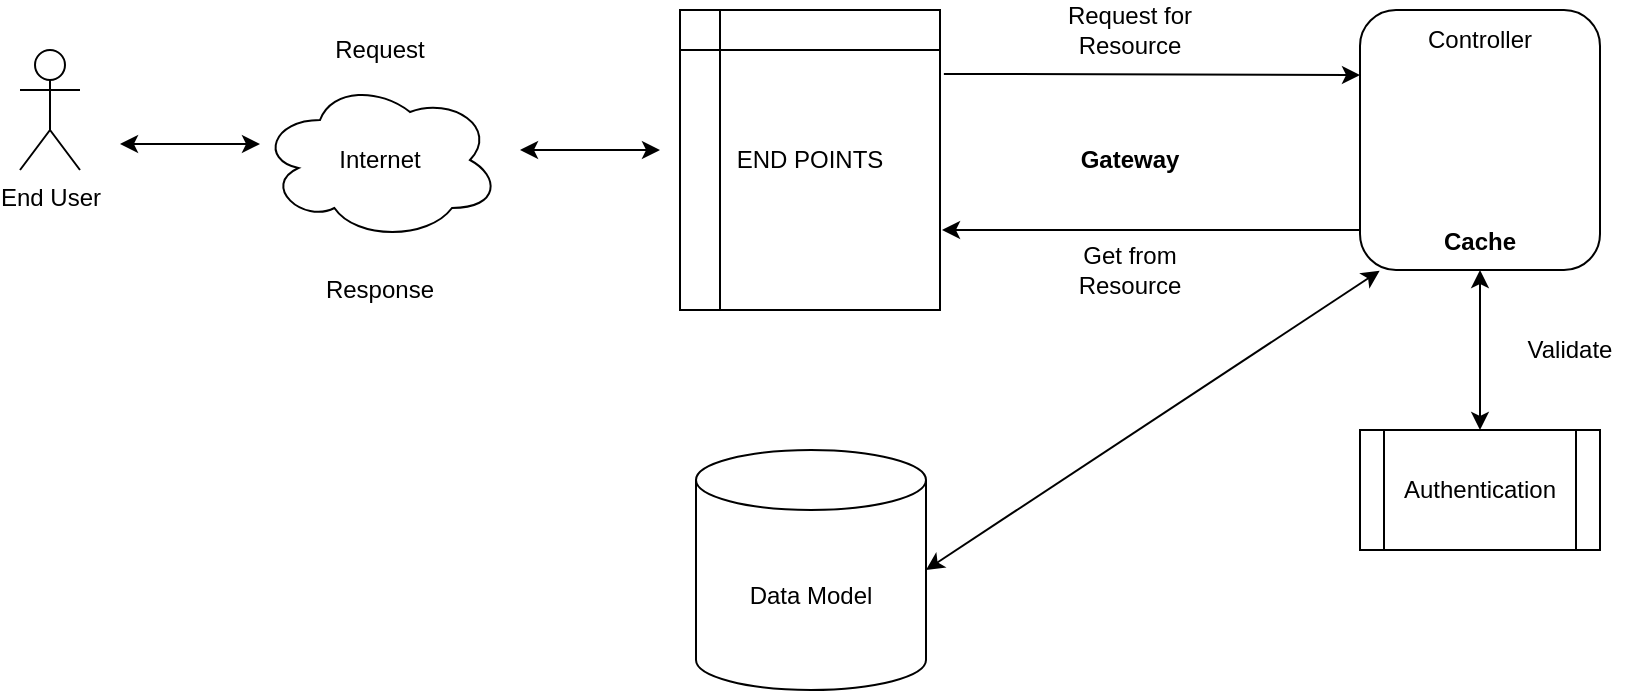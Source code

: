 <mxfile version="14.0.1" type="device"><diagram id="Ho_ExOfXsdHe13ANLZy3" name="Page-1"><mxGraphModel dx="1123" dy="561" grid="1" gridSize="10" guides="1" tooltips="1" connect="1" arrows="1" fold="1" page="1" pageScale="1" pageWidth="850" pageHeight="1100" math="0" shadow="0"><root><mxCell id="0"/><mxCell id="1" parent="0"/><mxCell id="osEEMGhuxvPlfDHhdTA2-3" value="END POINTS" style="shape=internalStorage;whiteSpace=wrap;html=1;backgroundOutline=1;align=center;" vertex="1" parent="1"><mxGeometry x="360" y="10" width="130" height="150" as="geometry"/></mxCell><mxCell id="osEEMGhuxvPlfDHhdTA2-5" value="Request" style="text;html=1;strokeColor=none;fillColor=none;align=center;verticalAlign=middle;whiteSpace=wrap;rounded=0;" vertex="1" parent="1"><mxGeometry x="175" y="20" width="70" height="20" as="geometry"/></mxCell><mxCell id="osEEMGhuxvPlfDHhdTA2-6" value="" style="endArrow=classic;html=1;exitX=1.015;exitY=0.213;exitDx=0;exitDy=0;exitPerimeter=0;entryX=0;entryY=0.25;entryDx=0;entryDy=0;" edge="1" parent="1" source="osEEMGhuxvPlfDHhdTA2-3" target="osEEMGhuxvPlfDHhdTA2-13"><mxGeometry width="50" height="50" relative="1" as="geometry"><mxPoint x="380" y="200" as="sourcePoint"/><mxPoint x="640" y="40" as="targetPoint"/></mxGeometry></mxCell><mxCell id="osEEMGhuxvPlfDHhdTA2-7" value="" style="endArrow=classic;html=1;" edge="1" parent="1"><mxGeometry width="50" height="50" relative="1" as="geometry"><mxPoint x="700" y="120" as="sourcePoint"/><mxPoint x="491" y="120" as="targetPoint"/></mxGeometry></mxCell><mxCell id="osEEMGhuxvPlfDHhdTA2-8" value="Request for Resource" style="text;html=1;strokeColor=none;fillColor=none;align=center;verticalAlign=middle;whiteSpace=wrap;rounded=0;" vertex="1" parent="1"><mxGeometry x="550" y="10" width="70" height="20" as="geometry"/></mxCell><mxCell id="osEEMGhuxvPlfDHhdTA2-9" value="Get from Resource" style="text;html=1;strokeColor=none;fillColor=none;align=center;verticalAlign=middle;whiteSpace=wrap;rounded=0;" vertex="1" parent="1"><mxGeometry x="550" y="130" width="70" height="20" as="geometry"/></mxCell><mxCell id="osEEMGhuxvPlfDHhdTA2-11" value="&lt;b&gt;Gateway&lt;/b&gt;" style="text;html=1;strokeColor=none;fillColor=none;align=center;verticalAlign=middle;whiteSpace=wrap;rounded=0;" vertex="1" parent="1"><mxGeometry x="550" y="75" width="70" height="20" as="geometry"/></mxCell><mxCell id="osEEMGhuxvPlfDHhdTA2-13" value="Controller&lt;br&gt;&lt;br&gt;&lt;br&gt;&lt;br&gt;&lt;br&gt;&lt;br&gt;&lt;br&gt;&lt;b&gt;Cache&lt;/b&gt;" style="rounded=1;whiteSpace=wrap;html=1;" vertex="1" parent="1"><mxGeometry x="700" y="10" width="120" height="130" as="geometry"/></mxCell><mxCell id="osEEMGhuxvPlfDHhdTA2-14" value="Authentication" style="shape=process;whiteSpace=wrap;html=1;backgroundOutline=1;" vertex="1" parent="1"><mxGeometry x="700" y="220" width="120" height="60" as="geometry"/></mxCell><mxCell id="osEEMGhuxvPlfDHhdTA2-15" value="" style="endArrow=classic;startArrow=classic;html=1;entryX=0.5;entryY=1;entryDx=0;entryDy=0;exitX=0.5;exitY=0;exitDx=0;exitDy=0;" edge="1" parent="1" source="osEEMGhuxvPlfDHhdTA2-14" target="osEEMGhuxvPlfDHhdTA2-13"><mxGeometry width="50" height="50" relative="1" as="geometry"><mxPoint x="420" y="290" as="sourcePoint"/><mxPoint x="470" y="240" as="targetPoint"/></mxGeometry></mxCell><mxCell id="osEEMGhuxvPlfDHhdTA2-16" value="Validate" style="text;html=1;strokeColor=none;fillColor=none;align=center;verticalAlign=middle;whiteSpace=wrap;rounded=0;" vertex="1" parent="1"><mxGeometry x="770" y="170" width="70" height="20" as="geometry"/></mxCell><mxCell id="osEEMGhuxvPlfDHhdTA2-20" value="Data Model" style="shape=cylinder3;whiteSpace=wrap;html=1;boundedLbl=1;backgroundOutline=1;size=15;" vertex="1" parent="1"><mxGeometry x="368" y="230" width="115" height="120" as="geometry"/></mxCell><mxCell id="osEEMGhuxvPlfDHhdTA2-21" value="End User" style="shape=umlActor;verticalLabelPosition=bottom;verticalAlign=top;html=1;outlineConnect=0;" vertex="1" parent="1"><mxGeometry x="30" y="30" width="30" height="60" as="geometry"/></mxCell><mxCell id="osEEMGhuxvPlfDHhdTA2-23" value="Internet" style="ellipse;shape=cloud;whiteSpace=wrap;html=1;" vertex="1" parent="1"><mxGeometry x="150" y="45" width="120" height="80" as="geometry"/></mxCell><mxCell id="osEEMGhuxvPlfDHhdTA2-25" value="Response" style="text;html=1;strokeColor=none;fillColor=none;align=center;verticalAlign=middle;whiteSpace=wrap;rounded=0;" vertex="1" parent="1"><mxGeometry x="175" y="140" width="70" height="20" as="geometry"/></mxCell><mxCell id="osEEMGhuxvPlfDHhdTA2-26" value="" style="endArrow=classic;startArrow=classic;html=1;" edge="1" parent="1"><mxGeometry width="50" height="50" relative="1" as="geometry"><mxPoint x="80" y="77" as="sourcePoint"/><mxPoint x="150" y="77" as="targetPoint"/></mxGeometry></mxCell><mxCell id="osEEMGhuxvPlfDHhdTA2-28" value="" style="endArrow=classic;startArrow=classic;html=1;" edge="1" parent="1"><mxGeometry width="50" height="50" relative="1" as="geometry"><mxPoint x="280" y="80" as="sourcePoint"/><mxPoint x="350" y="80" as="targetPoint"/></mxGeometry></mxCell><mxCell id="osEEMGhuxvPlfDHhdTA2-29" value="" style="endArrow=classic;startArrow=classic;html=1;entryX=0.082;entryY=1.003;entryDx=0;entryDy=0;exitX=1;exitY=0.5;exitDx=0;exitDy=0;exitPerimeter=0;entryPerimeter=0;" edge="1" parent="1" source="osEEMGhuxvPlfDHhdTA2-20" target="osEEMGhuxvPlfDHhdTA2-13"><mxGeometry width="50" height="50" relative="1" as="geometry"><mxPoint x="420" y="240" as="sourcePoint"/><mxPoint x="470" y="190" as="targetPoint"/></mxGeometry></mxCell></root></mxGraphModel></diagram></mxfile>